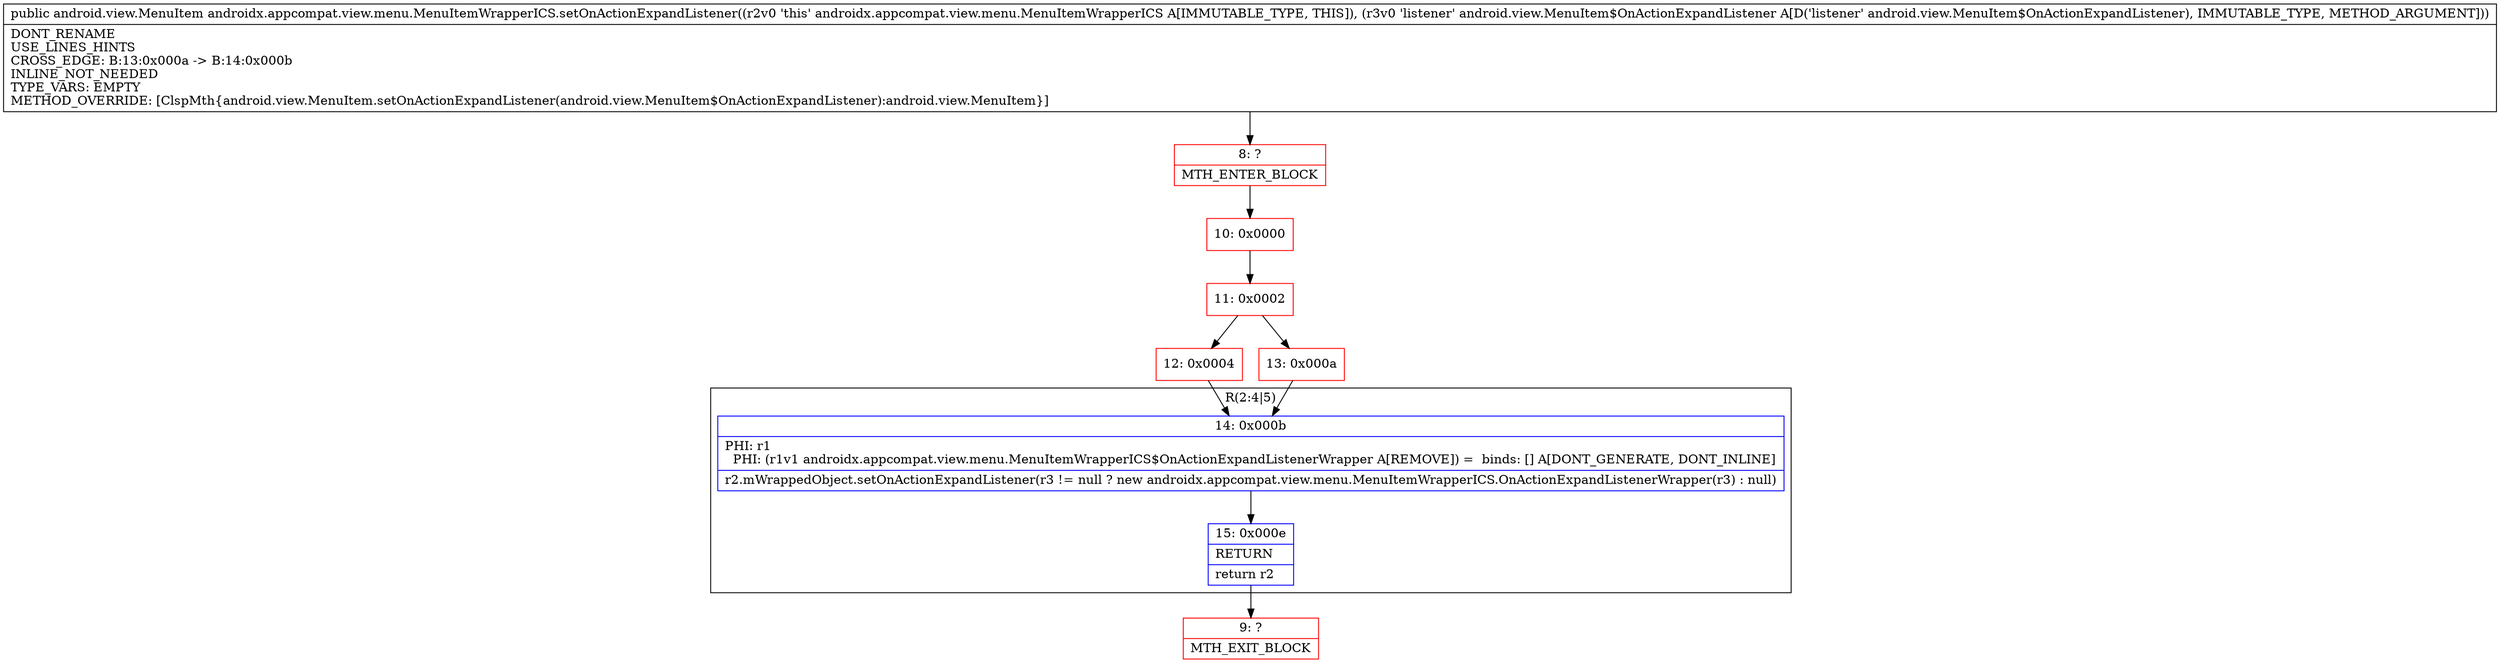 digraph "CFG forandroidx.appcompat.view.menu.MenuItemWrapperICS.setOnActionExpandListener(Landroid\/view\/MenuItem$OnActionExpandListener;)Landroid\/view\/MenuItem;" {
subgraph cluster_Region_1673262773 {
label = "R(2:4|5)";
node [shape=record,color=blue];
Node_14 [shape=record,label="{14\:\ 0x000b|PHI: r1 \l  PHI: (r1v1 androidx.appcompat.view.menu.MenuItemWrapperICS$OnActionExpandListenerWrapper A[REMOVE]) =  binds: [] A[DONT_GENERATE, DONT_INLINE]\l|r2.mWrappedObject.setOnActionExpandListener(r3 != null ? new androidx.appcompat.view.menu.MenuItemWrapperICS.OnActionExpandListenerWrapper(r3) : null)\l}"];
Node_15 [shape=record,label="{15\:\ 0x000e|RETURN\l|return r2\l}"];
}
Node_8 [shape=record,color=red,label="{8\:\ ?|MTH_ENTER_BLOCK\l}"];
Node_10 [shape=record,color=red,label="{10\:\ 0x0000}"];
Node_11 [shape=record,color=red,label="{11\:\ 0x0002}"];
Node_12 [shape=record,color=red,label="{12\:\ 0x0004}"];
Node_9 [shape=record,color=red,label="{9\:\ ?|MTH_EXIT_BLOCK\l}"];
Node_13 [shape=record,color=red,label="{13\:\ 0x000a}"];
MethodNode[shape=record,label="{public android.view.MenuItem androidx.appcompat.view.menu.MenuItemWrapperICS.setOnActionExpandListener((r2v0 'this' androidx.appcompat.view.menu.MenuItemWrapperICS A[IMMUTABLE_TYPE, THIS]), (r3v0 'listener' android.view.MenuItem$OnActionExpandListener A[D('listener' android.view.MenuItem$OnActionExpandListener), IMMUTABLE_TYPE, METHOD_ARGUMENT]))  | DONT_RENAME\lUSE_LINES_HINTS\lCROSS_EDGE: B:13:0x000a \-\> B:14:0x000b\lINLINE_NOT_NEEDED\lTYPE_VARS: EMPTY\lMETHOD_OVERRIDE: [ClspMth\{android.view.MenuItem.setOnActionExpandListener(android.view.MenuItem$OnActionExpandListener):android.view.MenuItem\}]\l}"];
MethodNode -> Node_8;Node_14 -> Node_15;
Node_15 -> Node_9;
Node_8 -> Node_10;
Node_10 -> Node_11;
Node_11 -> Node_12;
Node_11 -> Node_13;
Node_12 -> Node_14;
Node_13 -> Node_14;
}

